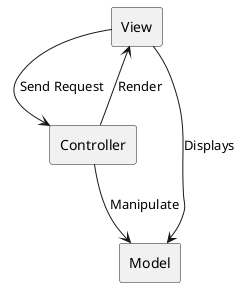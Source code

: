 @startuml
skinparam defaultTextAlignment center

top to bottom direction
rectangle View
rectangle Controller
rectangle Model

Controller --> View : Render
View --> Controller : Send Request
View --> Model : Displays
Controller --> Model : Manipulate
@enduml
